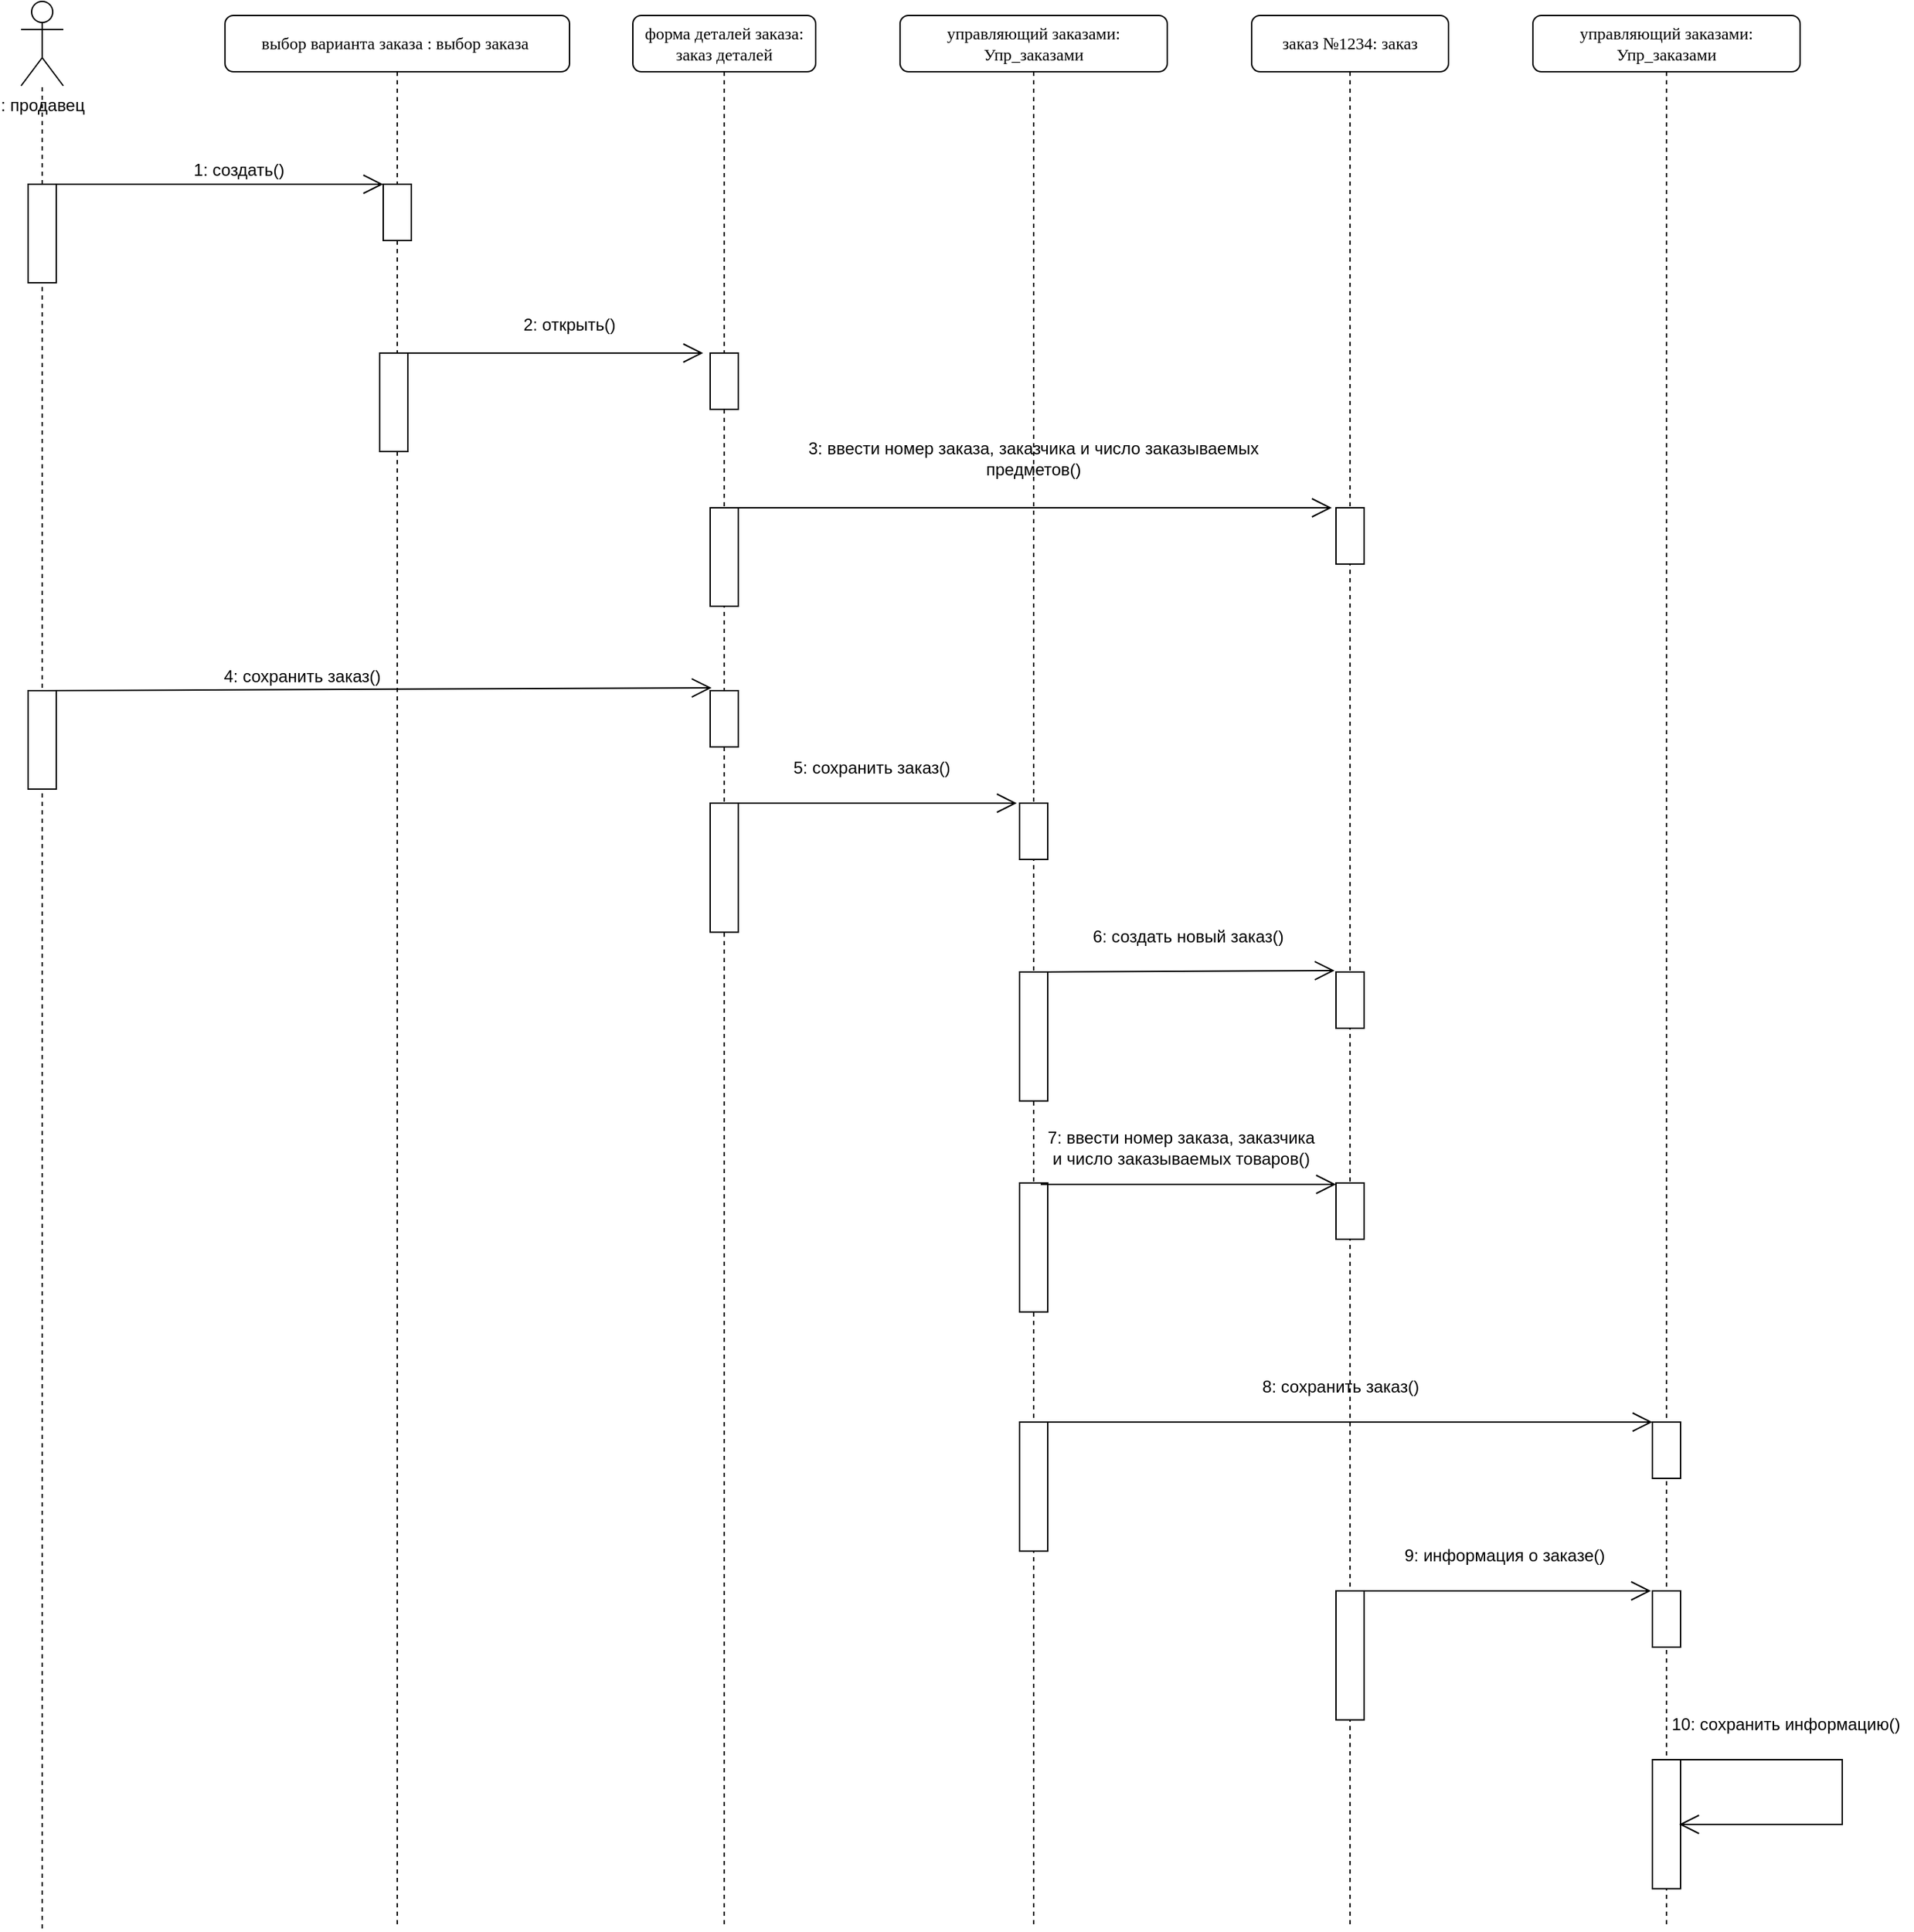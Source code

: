 <mxfile version="20.4.0" type="github">
  <diagram name="Page-1" id="13e1069c-82ec-6db2-03f1-153e76fe0fe0">
    <mxGraphModel dx="2370" dy="2173" grid="1" gridSize="10" guides="1" tooltips="1" connect="1" arrows="1" fold="1" page="1" pageScale="1" pageWidth="1100" pageHeight="850" background="none" math="0" shadow="0">
      <root>
        <mxCell id="0" />
        <mxCell id="1" parent="0" />
        <mxCell id="7baba1c4bc27f4b0-2" value="форма деталей заказа: заказ деталей" style="shape=umlLifeline;perimeter=lifelinePerimeter;whiteSpace=wrap;html=1;container=1;collapsible=0;recursiveResize=0;outlineConnect=0;rounded=1;shadow=0;comic=0;labelBackgroundColor=none;strokeWidth=1;fontFamily=Verdana;fontSize=12;align=center;" parent="1" vertex="1">
          <mxGeometry x="640" width="130" height="1360" as="geometry" />
        </mxCell>
        <mxCell id="SpWWyYX7rLWQM5dkeuoQ-13" value="" style="html=1;points=[];perimeter=orthogonalPerimeter;rounded=0;shadow=0;comic=0;labelBackgroundColor=none;strokeWidth=1;fontFamily=Verdana;fontSize=12;align=center;" vertex="1" parent="7baba1c4bc27f4b0-2">
          <mxGeometry x="55" y="240" width="20" height="40" as="geometry" />
        </mxCell>
        <mxCell id="SpWWyYX7rLWQM5dkeuoQ-22" value="" style="html=1;points=[];perimeter=orthogonalPerimeter;rounded=0;shadow=0;comic=0;labelBackgroundColor=none;strokeWidth=1;fontFamily=Verdana;fontSize=12;align=center;" vertex="1" parent="7baba1c4bc27f4b0-2">
          <mxGeometry x="55" y="480" width="20" height="40" as="geometry" />
        </mxCell>
        <mxCell id="SpWWyYX7rLWQM5dkeuoQ-26" value="" style="html=1;points=[];perimeter=orthogonalPerimeter;rounded=0;shadow=0;comic=0;labelBackgroundColor=none;strokeWidth=1;fontFamily=Verdana;fontSize=12;align=center;" vertex="1" parent="7baba1c4bc27f4b0-2">
          <mxGeometry x="55" y="559.997" width="20" height="91.732" as="geometry" />
        </mxCell>
        <mxCell id="SpWWyYX7rLWQM5dkeuoQ-64" value="" style="html=1;points=[];perimeter=orthogonalPerimeter;rounded=0;shadow=0;comic=0;labelBackgroundColor=none;strokeWidth=1;fontFamily=Verdana;fontSize=12;align=center;" vertex="1" parent="7baba1c4bc27f4b0-2">
          <mxGeometry x="55" y="350" width="20" height="70" as="geometry" />
        </mxCell>
        <mxCell id="7baba1c4bc27f4b0-3" value="заказ №1234: заказ" style="shape=umlLifeline;perimeter=lifelinePerimeter;whiteSpace=wrap;html=1;container=1;collapsible=0;recursiveResize=0;outlineConnect=0;rounded=1;shadow=0;comic=0;labelBackgroundColor=none;strokeWidth=1;fontFamily=Verdana;fontSize=12;align=center;" parent="1" vertex="1">
          <mxGeometry x="1080" width="140" height="1360" as="geometry" />
        </mxCell>
        <mxCell id="SpWWyYX7rLWQM5dkeuoQ-55" value="" style="group" vertex="1" connectable="0" parent="7baba1c4bc27f4b0-3">
          <mxGeometry x="60" y="520" width="20" height="200" as="geometry" />
        </mxCell>
        <mxCell id="SpWWyYX7rLWQM5dkeuoQ-31" value="" style="html=1;points=[];perimeter=orthogonalPerimeter;rounded=0;shadow=0;comic=0;labelBackgroundColor=none;strokeWidth=1;fontFamily=Verdana;fontSize=12;align=center;" vertex="1" parent="SpWWyYX7rLWQM5dkeuoQ-55">
          <mxGeometry y="160" width="20" height="40" as="geometry" />
        </mxCell>
        <mxCell id="SpWWyYX7rLWQM5dkeuoQ-18" value="" style="html=1;points=[];perimeter=orthogonalPerimeter;rounded=0;shadow=0;comic=0;labelBackgroundColor=none;strokeWidth=1;fontFamily=Verdana;fontSize=12;align=center;" vertex="1" parent="7baba1c4bc27f4b0-3">
          <mxGeometry x="60" y="350" width="20" height="40" as="geometry" />
        </mxCell>
        <mxCell id="SpWWyYX7rLWQM5dkeuoQ-71" value="" style="html=1;points=[];perimeter=orthogonalPerimeter;rounded=0;shadow=0;comic=0;labelBackgroundColor=none;strokeWidth=1;fontFamily=Verdana;fontSize=12;align=center;" vertex="1" parent="7baba1c4bc27f4b0-3">
          <mxGeometry x="60" y="830" width="20" height="40" as="geometry" />
        </mxCell>
        <mxCell id="SpWWyYX7rLWQM5dkeuoQ-100" value="" style="html=1;points=[];perimeter=orthogonalPerimeter;rounded=0;shadow=0;comic=0;labelBackgroundColor=none;strokeWidth=1;fontFamily=Verdana;fontSize=12;align=center;" vertex="1" parent="7baba1c4bc27f4b0-3">
          <mxGeometry x="60" y="1119.997" width="20" height="91.732" as="geometry" />
        </mxCell>
        <mxCell id="7baba1c4bc27f4b0-8" value="выбор варианта заказа : выбор заказа&lt;span style=&quot;white-space: pre;&quot;&gt;	&lt;/span&gt;" style="shape=umlLifeline;perimeter=lifelinePerimeter;whiteSpace=wrap;html=1;container=1;collapsible=0;recursiveResize=0;outlineConnect=0;rounded=1;shadow=0;comic=0;labelBackgroundColor=none;strokeWidth=1;fontFamily=Verdana;fontSize=12;align=center;" parent="1" vertex="1">
          <mxGeometry x="350" width="245" height="1360" as="geometry" />
        </mxCell>
        <mxCell id="SpWWyYX7rLWQM5dkeuoQ-11" value="" style="html=1;points=[];perimeter=orthogonalPerimeter;rounded=0;shadow=0;comic=0;labelBackgroundColor=none;strokeWidth=1;fontFamily=Verdana;fontSize=12;align=center;" vertex="1" parent="7baba1c4bc27f4b0-8">
          <mxGeometry x="112.5" y="120" width="20" height="40" as="geometry" />
        </mxCell>
        <mxCell id="SpWWyYX7rLWQM5dkeuoQ-12" value="" style="html=1;points=[];perimeter=orthogonalPerimeter;rounded=0;shadow=0;comic=0;labelBackgroundColor=none;strokeWidth=1;fontFamily=Verdana;fontSize=12;align=center;" vertex="1" parent="7baba1c4bc27f4b0-8">
          <mxGeometry x="110" y="240" width="20" height="70" as="geometry" />
        </mxCell>
        <mxCell id="SpWWyYX7rLWQM5dkeuoQ-14" value="" style="endArrow=open;html=1;rounded=0;endFill=0;endSize=12;" edge="1" parent="7baba1c4bc27f4b0-8">
          <mxGeometry width="50" height="50" relative="1" as="geometry">
            <mxPoint x="115" y="240" as="sourcePoint" />
            <mxPoint x="340" y="240" as="targetPoint" />
          </mxGeometry>
        </mxCell>
        <mxCell id="SpWWyYX7rLWQM5dkeuoQ-24" value="4: сохранить заказ()" style="text;html=1;strokeColor=none;fillColor=none;align=center;verticalAlign=middle;whiteSpace=wrap;rounded=0;" vertex="1" parent="7baba1c4bc27f4b0-8">
          <mxGeometry x="-100" y="460" width="310" height="20" as="geometry" />
        </mxCell>
        <mxCell id="SpWWyYX7rLWQM5dkeuoQ-10" value="1: создать()" style="text;html=1;strokeColor=none;fillColor=none;align=center;verticalAlign=middle;whiteSpace=wrap;rounded=0;" vertex="1" parent="7baba1c4bc27f4b0-8">
          <mxGeometry x="-65" y="100" width="150" height="20" as="geometry" />
        </mxCell>
        <mxCell id="SpWWyYX7rLWQM5dkeuoQ-9" value="" style="endArrow=open;html=1;rounded=0;endFill=0;endSize=12;" edge="1" parent="1" target="SpWWyYX7rLWQM5dkeuoQ-11">
          <mxGeometry width="50" height="50" relative="1" as="geometry">
            <mxPoint x="230" y="120" as="sourcePoint" />
            <mxPoint x="380" y="120" as="targetPoint" />
          </mxGeometry>
        </mxCell>
        <mxCell id="SpWWyYX7rLWQM5dkeuoQ-23" value="" style="endArrow=open;html=1;rounded=0;endFill=0;endSize=12;entryX=0.05;entryY=-0.05;entryDx=0;entryDy=0;entryPerimeter=0;" edge="1" parent="1" target="SpWWyYX7rLWQM5dkeuoQ-22">
          <mxGeometry width="50" height="50" relative="1" as="geometry">
            <mxPoint x="220" y="480" as="sourcePoint" />
            <mxPoint x="530" y="480" as="targetPoint" />
          </mxGeometry>
        </mxCell>
        <mxCell id="SpWWyYX7rLWQM5dkeuoQ-47" value="" style="endArrow=none;dashed=1;html=1;rounded=0;endSize=12;startArrow=none;" edge="1" parent="1" source="SpWWyYX7rLWQM5dkeuoQ-49" target="SpWWyYX7rLWQM5dkeuoQ-48">
          <mxGeometry width="50" height="50" relative="1" as="geometry">
            <mxPoint x="220" y="1001" as="sourcePoint" />
            <mxPoint x="220" y="40" as="targetPoint" />
          </mxGeometry>
        </mxCell>
        <mxCell id="SpWWyYX7rLWQM5dkeuoQ-48" value=": продавец" style="shape=umlActor;verticalLabelPosition=bottom;verticalAlign=top;html=1;outlineConnect=0;" vertex="1" parent="1">
          <mxGeometry x="205" y="-10" width="30" height="60" as="geometry" />
        </mxCell>
        <mxCell id="SpWWyYX7rLWQM5dkeuoQ-49" value="" style="html=1;points=[];perimeter=orthogonalPerimeter;rounded=0;shadow=0;comic=0;labelBackgroundColor=none;strokeWidth=1;fontFamily=Verdana;fontSize=12;align=center;" vertex="1" parent="1">
          <mxGeometry x="210" y="120" width="20" height="70" as="geometry" />
        </mxCell>
        <mxCell id="SpWWyYX7rLWQM5dkeuoQ-50" value="" style="endArrow=none;dashed=1;html=1;rounded=0;endSize=12;startArrow=none;exitX=0.5;exitY=-0.029;exitDx=0;exitDy=0;exitPerimeter=0;" edge="1" parent="1" source="SpWWyYX7rLWQM5dkeuoQ-53" target="SpWWyYX7rLWQM5dkeuoQ-49">
          <mxGeometry width="50" height="50" relative="1" as="geometry">
            <mxPoint x="220" y="430" as="sourcePoint" />
            <mxPoint x="220" y="50" as="targetPoint" />
          </mxGeometry>
        </mxCell>
        <mxCell id="SpWWyYX7rLWQM5dkeuoQ-53" value="" style="html=1;points=[];perimeter=orthogonalPerimeter;rounded=0;shadow=0;comic=0;labelBackgroundColor=none;strokeWidth=1;fontFamily=Verdana;fontSize=12;align=center;" vertex="1" parent="1">
          <mxGeometry x="210" y="480" width="20" height="70" as="geometry" />
        </mxCell>
        <mxCell id="SpWWyYX7rLWQM5dkeuoQ-54" value="" style="endArrow=none;dashed=1;html=1;rounded=0;endSize=12;" edge="1" parent="1" target="SpWWyYX7rLWQM5dkeuoQ-53">
          <mxGeometry width="50" height="50" relative="1" as="geometry">
            <mxPoint x="220" y="1360" as="sourcePoint" />
            <mxPoint x="220" y="430" as="targetPoint" />
          </mxGeometry>
        </mxCell>
        <mxCell id="SpWWyYX7rLWQM5dkeuoQ-15" value="2: открыть()" style="text;html=1;strokeColor=none;fillColor=none;align=center;verticalAlign=middle;whiteSpace=wrap;rounded=0;" vertex="1" parent="1">
          <mxGeometry x="520" y="210" width="150" height="20" as="geometry" />
        </mxCell>
        <mxCell id="SpWWyYX7rLWQM5dkeuoQ-56" value="управляющий заказами: Упр_заказами" style="shape=umlLifeline;perimeter=lifelinePerimeter;whiteSpace=wrap;html=1;container=1;collapsible=0;recursiveResize=0;outlineConnect=0;rounded=1;shadow=0;comic=0;labelBackgroundColor=none;strokeWidth=1;fontFamily=Verdana;fontSize=12;align=center;" vertex="1" parent="1">
          <mxGeometry x="830" width="190" height="1360" as="geometry" />
        </mxCell>
        <mxCell id="SpWWyYX7rLWQM5dkeuoQ-27" value="" style="html=1;points=[];perimeter=orthogonalPerimeter;rounded=0;shadow=0;comic=0;labelBackgroundColor=none;strokeWidth=1;fontFamily=Verdana;fontSize=12;align=center;" vertex="1" parent="SpWWyYX7rLWQM5dkeuoQ-56">
          <mxGeometry x="85" y="560" width="20" height="40" as="geometry" />
        </mxCell>
        <mxCell id="SpWWyYX7rLWQM5dkeuoQ-29" value="5: сохранить заказ()" style="text;html=1;strokeColor=none;fillColor=none;align=center;verticalAlign=middle;whiteSpace=wrap;rounded=0;" vertex="1" parent="SpWWyYX7rLWQM5dkeuoQ-56">
          <mxGeometry x="-90" y="520" width="140" height="30" as="geometry" />
        </mxCell>
        <mxCell id="SpWWyYX7rLWQM5dkeuoQ-30" value="" style="html=1;points=[];perimeter=orthogonalPerimeter;rounded=0;shadow=0;comic=0;labelBackgroundColor=none;strokeWidth=1;fontFamily=Verdana;fontSize=12;align=center;" vertex="1" parent="SpWWyYX7rLWQM5dkeuoQ-56">
          <mxGeometry x="85" y="679.997" width="20" height="91.732" as="geometry" />
        </mxCell>
        <mxCell id="SpWWyYX7rLWQM5dkeuoQ-68" value="" style="endArrow=open;html=1;rounded=0;endFill=0;endSize=12;entryX=-0.05;entryY=-0.025;entryDx=0;entryDy=0;entryPerimeter=0;" edge="1" parent="SpWWyYX7rLWQM5dkeuoQ-56" target="SpWWyYX7rLWQM5dkeuoQ-31">
          <mxGeometry width="50" height="50" relative="1" as="geometry">
            <mxPoint x="105" y="680" as="sourcePoint" />
            <mxPoint x="303" y="680" as="targetPoint" />
          </mxGeometry>
        </mxCell>
        <mxCell id="SpWWyYX7rLWQM5dkeuoQ-70" value="" style="html=1;points=[];perimeter=orthogonalPerimeter;rounded=0;shadow=0;comic=0;labelBackgroundColor=none;strokeWidth=1;fontFamily=Verdana;fontSize=12;align=center;" vertex="1" parent="SpWWyYX7rLWQM5dkeuoQ-56">
          <mxGeometry x="85" y="829.997" width="20" height="91.732" as="geometry" />
        </mxCell>
        <mxCell id="SpWWyYX7rLWQM5dkeuoQ-72" value="" style="endArrow=open;html=1;rounded=0;endFill=0;endSize=12;entryX=0;entryY=0.025;entryDx=0;entryDy=0;entryPerimeter=0;" edge="1" parent="SpWWyYX7rLWQM5dkeuoQ-56" target="SpWWyYX7rLWQM5dkeuoQ-71">
          <mxGeometry width="50" height="50" relative="1" as="geometry">
            <mxPoint x="100" y="831" as="sourcePoint" />
            <mxPoint x="304" y="830" as="targetPoint" />
          </mxGeometry>
        </mxCell>
        <mxCell id="SpWWyYX7rLWQM5dkeuoQ-95" value="" style="html=1;points=[];perimeter=orthogonalPerimeter;rounded=0;shadow=0;comic=0;labelBackgroundColor=none;strokeWidth=1;fontFamily=Verdana;fontSize=12;align=center;" vertex="1" parent="SpWWyYX7rLWQM5dkeuoQ-56">
          <mxGeometry x="85" y="999.997" width="20" height="91.732" as="geometry" />
        </mxCell>
        <mxCell id="SpWWyYX7rLWQM5dkeuoQ-97" value="" style="endArrow=open;html=1;rounded=0;endFill=0;endSize=12;" edge="1" parent="SpWWyYX7rLWQM5dkeuoQ-56" target="SpWWyYX7rLWQM5dkeuoQ-99">
          <mxGeometry width="50" height="50" relative="1" as="geometry">
            <mxPoint x="105" y="1000" as="sourcePoint" />
            <mxPoint x="310" y="1000" as="targetPoint" />
          </mxGeometry>
        </mxCell>
        <mxCell id="SpWWyYX7rLWQM5dkeuoQ-65" value="" style="endArrow=open;html=1;rounded=0;endFill=0;endSize=12;entryX=-0.15;entryY=0;entryDx=0;entryDy=0;entryPerimeter=0;exitX=0.9;exitY=0;exitDx=0;exitDy=0;exitPerimeter=0;" edge="1" parent="1" source="SpWWyYX7rLWQM5dkeuoQ-64" target="SpWWyYX7rLWQM5dkeuoQ-18">
          <mxGeometry width="50" height="50" relative="1" as="geometry">
            <mxPoint x="725" y="350" as="sourcePoint" />
            <mxPoint x="950" y="350" as="targetPoint" />
          </mxGeometry>
        </mxCell>
        <mxCell id="SpWWyYX7rLWQM5dkeuoQ-67" value="3: ввести номер заказа, заказчика и число заказываемых предметов()" style="text;html=1;strokeColor=none;fillColor=none;align=center;verticalAlign=middle;whiteSpace=wrap;rounded=0;" vertex="1" parent="1">
          <mxGeometry x="730" y="300" width="390" height="30" as="geometry" />
        </mxCell>
        <mxCell id="SpWWyYX7rLWQM5dkeuoQ-28" value="" style="endArrow=open;html=1;rounded=0;endFill=0;endSize=12;entryX=-0.1;entryY=0;entryDx=0;entryDy=0;entryPerimeter=0;" edge="1" parent="1" source="SpWWyYX7rLWQM5dkeuoQ-26" target="SpWWyYX7rLWQM5dkeuoQ-27">
          <mxGeometry width="50" height="50" relative="1" as="geometry">
            <mxPoint x="995" y="559" as="sourcePoint" />
            <mxPoint x="1140" y="560" as="targetPoint" />
          </mxGeometry>
        </mxCell>
        <mxCell id="SpWWyYX7rLWQM5dkeuoQ-69" value="6: создать новый заказ()" style="text;html=1;strokeColor=none;fillColor=none;align=center;verticalAlign=middle;whiteSpace=wrap;rounded=0;" vertex="1" parent="1">
          <mxGeometry x="950" y="640" width="170" height="30" as="geometry" />
        </mxCell>
        <mxCell id="SpWWyYX7rLWQM5dkeuoQ-73" value="7: ввести номер заказа, заказчика и число заказываемых товаров()" style="text;html=1;strokeColor=none;fillColor=none;align=center;verticalAlign=middle;whiteSpace=wrap;rounded=0;" vertex="1" parent="1">
          <mxGeometry x="930" y="790" width="200" height="30" as="geometry" />
        </mxCell>
        <mxCell id="SpWWyYX7rLWQM5dkeuoQ-88" value="управляющий заказами: Упр_заказами" style="shape=umlLifeline;perimeter=lifelinePerimeter;whiteSpace=wrap;html=1;container=1;collapsible=0;recursiveResize=0;outlineConnect=0;rounded=1;shadow=0;comic=0;labelBackgroundColor=none;strokeWidth=1;fontFamily=Verdana;fontSize=12;align=center;" vertex="1" parent="1">
          <mxGeometry x="1280" width="190" height="1360" as="geometry" />
        </mxCell>
        <mxCell id="SpWWyYX7rLWQM5dkeuoQ-99" value="" style="html=1;points=[];perimeter=orthogonalPerimeter;rounded=0;shadow=0;comic=0;labelBackgroundColor=none;strokeWidth=1;fontFamily=Verdana;fontSize=12;align=center;" vertex="1" parent="SpWWyYX7rLWQM5dkeuoQ-88">
          <mxGeometry x="85" y="1000" width="20" height="40" as="geometry" />
        </mxCell>
        <mxCell id="SpWWyYX7rLWQM5dkeuoQ-101" value="" style="html=1;points=[];perimeter=orthogonalPerimeter;rounded=0;shadow=0;comic=0;labelBackgroundColor=none;strokeWidth=1;fontFamily=Verdana;fontSize=12;align=center;" vertex="1" parent="SpWWyYX7rLWQM5dkeuoQ-88">
          <mxGeometry x="85" y="1120" width="20" height="40" as="geometry" />
        </mxCell>
        <mxCell id="SpWWyYX7rLWQM5dkeuoQ-104" value="" style="html=1;points=[];perimeter=orthogonalPerimeter;rounded=0;shadow=0;comic=0;labelBackgroundColor=none;strokeWidth=1;fontFamily=Verdana;fontSize=12;align=center;" vertex="1" parent="SpWWyYX7rLWQM5dkeuoQ-88">
          <mxGeometry x="85" y="1239.997" width="20" height="91.732" as="geometry" />
        </mxCell>
        <mxCell id="SpWWyYX7rLWQM5dkeuoQ-106" value="" style="endArrow=open;html=1;rounded=0;endFill=0;endSize=12;exitX=0.95;exitY=0;exitDx=0;exitDy=0;exitPerimeter=0;" edge="1" parent="SpWWyYX7rLWQM5dkeuoQ-88" source="SpWWyYX7rLWQM5dkeuoQ-104">
          <mxGeometry width="50" height="50" relative="1" as="geometry">
            <mxPoint x="180" y="1230" as="sourcePoint" />
            <mxPoint x="104" y="1286" as="targetPoint" />
            <Array as="points">
              <mxPoint x="220" y="1240" />
              <mxPoint x="220" y="1286" />
            </Array>
          </mxGeometry>
        </mxCell>
        <mxCell id="SpWWyYX7rLWQM5dkeuoQ-98" value="8: сохранить заказ()&amp;nbsp;" style="text;html=1;strokeColor=none;fillColor=none;align=center;verticalAlign=middle;whiteSpace=wrap;rounded=0;" vertex="1" parent="1">
          <mxGeometry x="940" y="960" width="410" height="30" as="geometry" />
        </mxCell>
        <mxCell id="SpWWyYX7rLWQM5dkeuoQ-102" value="" style="endArrow=open;html=1;rounded=0;endFill=0;endSize=12;entryX=-0.05;entryY=0;entryDx=0;entryDy=0;entryPerimeter=0;" edge="1" parent="1" target="SpWWyYX7rLWQM5dkeuoQ-101">
          <mxGeometry width="50" height="50" relative="1" as="geometry">
            <mxPoint x="1160" y="1120" as="sourcePoint" />
            <mxPoint x="1590" y="1120" as="targetPoint" />
          </mxGeometry>
        </mxCell>
        <mxCell id="SpWWyYX7rLWQM5dkeuoQ-103" value="9: информация о заказе()" style="text;html=1;strokeColor=none;fillColor=none;align=center;verticalAlign=middle;whiteSpace=wrap;rounded=0;" vertex="1" parent="1">
          <mxGeometry x="1170" y="1080" width="180" height="30" as="geometry" />
        </mxCell>
        <mxCell id="SpWWyYX7rLWQM5dkeuoQ-107" value="10: сохранить информацию()" style="text;html=1;strokeColor=none;fillColor=none;align=center;verticalAlign=middle;whiteSpace=wrap;rounded=0;" vertex="1" parent="1">
          <mxGeometry x="1370" y="1200" width="180" height="30" as="geometry" />
        </mxCell>
      </root>
    </mxGraphModel>
  </diagram>
</mxfile>
